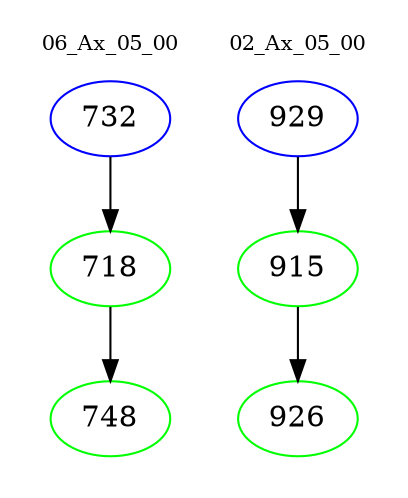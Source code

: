 digraph{
subgraph cluster_0 {
color = white
label = "06_Ax_05_00";
fontsize=10;
T0_732 [label="732", color="blue"]
T0_732 -> T0_718 [color="black"]
T0_718 [label="718", color="green"]
T0_718 -> T0_748 [color="black"]
T0_748 [label="748", color="green"]
}
subgraph cluster_1 {
color = white
label = "02_Ax_05_00";
fontsize=10;
T1_929 [label="929", color="blue"]
T1_929 -> T1_915 [color="black"]
T1_915 [label="915", color="green"]
T1_915 -> T1_926 [color="black"]
T1_926 [label="926", color="green"]
}
}
